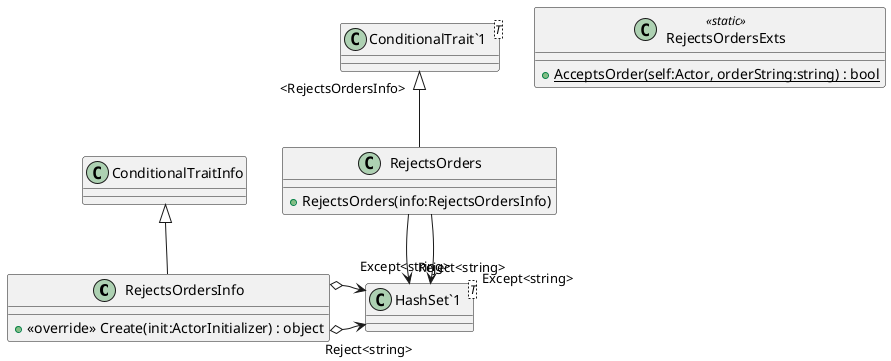 @startuml
class RejectsOrdersInfo {
    + <<override>> Create(init:ActorInitializer) : object
}
class RejectsOrders {
    + RejectsOrders(info:RejectsOrdersInfo)
}
class RejectsOrdersExts <<static>> {
    + {static} AcceptsOrder(self:Actor, orderString:string) : bool
}
class "HashSet`1"<T> {
}
class "ConditionalTrait`1"<T> {
}
ConditionalTraitInfo <|-- RejectsOrdersInfo
RejectsOrdersInfo o-> "Reject<string>" "HashSet`1"
RejectsOrdersInfo o-> "Except<string>" "HashSet`1"
"ConditionalTrait`1" "<RejectsOrdersInfo>" <|-- RejectsOrders
RejectsOrders --> "Reject<string>" "HashSet`1"
RejectsOrders --> "Except<string>" "HashSet`1"
@enduml
